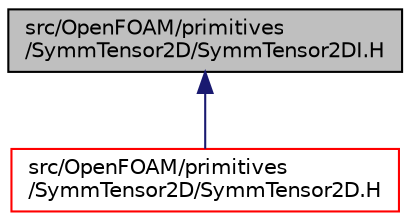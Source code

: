 digraph "src/OpenFOAM/primitives/SymmTensor2D/SymmTensor2DI.H"
{
  bgcolor="transparent";
  edge [fontname="Helvetica",fontsize="10",labelfontname="Helvetica",labelfontsize="10"];
  node [fontname="Helvetica",fontsize="10",shape=record];
  Node1 [label="src/OpenFOAM/primitives\l/SymmTensor2D/SymmTensor2DI.H",height=0.2,width=0.4,color="black", fillcolor="grey75", style="filled" fontcolor="black"];
  Node1 -> Node2 [dir="back",color="midnightblue",fontsize="10",style="solid",fontname="Helvetica"];
  Node2 [label="src/OpenFOAM/primitives\l/SymmTensor2D/SymmTensor2D.H",height=0.2,width=0.4,color="red",URL="$SymmTensor2D_8H.html"];
}
